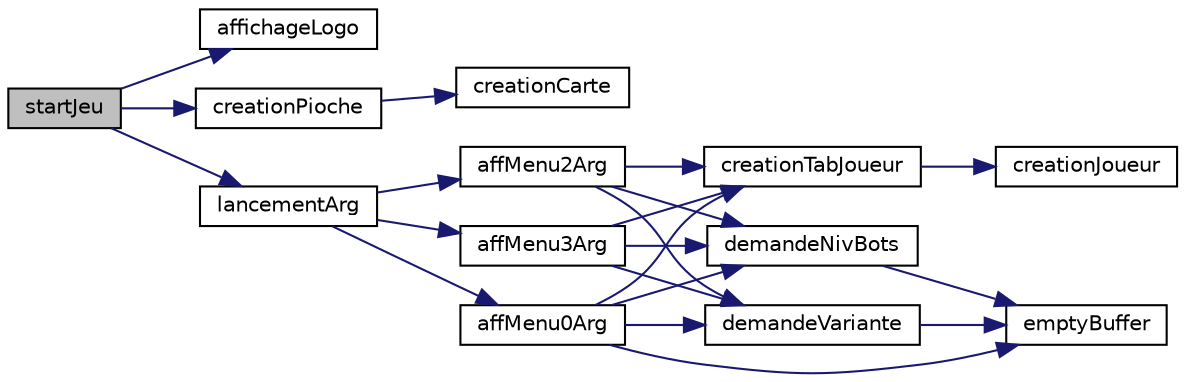 digraph "startJeu"
{
 // INTERACTIVE_SVG=YES
 // LATEX_PDF_SIZE
  edge [fontname="Helvetica",fontsize="10",labelfontname="Helvetica",labelfontsize="10"];
  node [fontname="Helvetica",fontsize="10",shape=record];
  rankdir="LR";
  Node1 [label="startJeu",height=0.2,width=0.4,color="black", fillcolor="grey75", style="filled", fontcolor="black",tooltip=": Lance le jeu avec les arguments données par le joueur"];
  Node1 -> Node2 [color="midnightblue",fontsize="10",style="solid",fontname="Helvetica"];
  Node2 [label="affichageLogo",height=0.2,width=0.4,color="black", fillcolor="white", style="filled",URL="$etienne_8c.html#a4b87905d373820e7b26d839feaa3492b",tooltip=": demande à l'utilisateur le niveau des bots"];
  Node1 -> Node3 [color="midnightblue",fontsize="10",style="solid",fontname="Helvetica"];
  Node3 [label="creationPioche",height=0.2,width=0.4,color="black", fillcolor="white", style="filled",URL="$adrien_8c.html#a174bf5fa661a2272349b29040a4dd906",tooltip=" "];
  Node3 -> Node4 [color="midnightblue",fontsize="10",style="solid",fontname="Helvetica"];
  Node4 [label="creationCarte",height=0.2,width=0.4,color="black", fillcolor="white", style="filled",URL="$adrien_8c.html#a3c1345f63103a08dbae9fd903e15eb95",tooltip=" "];
  Node1 -> Node5 [color="midnightblue",fontsize="10",style="solid",fontname="Helvetica"];
  Node5 [label="lancementArg",height=0.2,width=0.4,color="black", fillcolor="white", style="filled",URL="$etienne_8c.html#a317970f049c6f2e6b462f99649c76b60",tooltip=": demande à l'utilisateur le niveau des bots"];
  Node5 -> Node6 [color="midnightblue",fontsize="10",style="solid",fontname="Helvetica"];
  Node6 [label="affMenu0Arg",height=0.2,width=0.4,color="black", fillcolor="white", style="filled",URL="$etienne_8c.html#add191c234e4761402a10fc37c780a0dc",tooltip=": demande à l'utilisateur le niveau des bots"];
  Node6 -> Node7 [color="midnightblue",fontsize="10",style="solid",fontname="Helvetica"];
  Node7 [label="creationTabJoueur",height=0.2,width=0.4,color="black", fillcolor="white", style="filled",URL="$etienne_8c.html#a5706cf4d64afcdc6465a359cad4165c5",tooltip=": demande à l'utilisateur le niveau des bots"];
  Node7 -> Node8 [color="midnightblue",fontsize="10",style="solid",fontname="Helvetica"];
  Node8 [label="creationJoueur",height=0.2,width=0.4,color="black", fillcolor="white", style="filled",URL="$nathan_8c.html#a881e21bf9def4c848ed2c4af627429b0",tooltip=" "];
  Node6 -> Node9 [color="midnightblue",fontsize="10",style="solid",fontname="Helvetica"];
  Node9 [label="demandeNivBots",height=0.2,width=0.4,color="black", fillcolor="white", style="filled",URL="$etienne_8c.html#a865bb6392ac7abecabea1695f8d20558",tooltip=": demande à l'utilisateur le niveau des bots"];
  Node9 -> Node10 [color="midnightblue",fontsize="10",style="solid",fontname="Helvetica"];
  Node10 [label="emptyBuffer",height=0.2,width=0.4,color="black", fillcolor="white", style="filled",URL="$etienne_8c.html#ae1793ab69ec199b96bae50c64468377b",tooltip=": vide le buffer après une saisie"];
  Node6 -> Node11 [color="midnightblue",fontsize="10",style="solid",fontname="Helvetica"];
  Node11 [label="demandeVariante",height=0.2,width=0.4,color="black", fillcolor="white", style="filled",URL="$etienne_8c.html#a2bb77f3e8224bc57abc5296dcbd18b2e",tooltip=": demande à l'utilisateur le mode de jeu souhaité"];
  Node11 -> Node10 [color="midnightblue",fontsize="10",style="solid",fontname="Helvetica"];
  Node6 -> Node10 [color="midnightblue",fontsize="10",style="solid",fontname="Helvetica"];
  Node5 -> Node12 [color="midnightblue",fontsize="10",style="solid",fontname="Helvetica"];
  Node12 [label="affMenu2Arg",height=0.2,width=0.4,color="black", fillcolor="white", style="filled",URL="$etienne_8c.html#a916fd519f8a566d0aadc4244c72dbb8f",tooltip=": demande à l'utilisateur le niveau des bots"];
  Node12 -> Node7 [color="midnightblue",fontsize="10",style="solid",fontname="Helvetica"];
  Node12 -> Node9 [color="midnightblue",fontsize="10",style="solid",fontname="Helvetica"];
  Node12 -> Node11 [color="midnightblue",fontsize="10",style="solid",fontname="Helvetica"];
  Node5 -> Node13 [color="midnightblue",fontsize="10",style="solid",fontname="Helvetica"];
  Node13 [label="affMenu3Arg",height=0.2,width=0.4,color="black", fillcolor="white", style="filled",URL="$etienne_8c.html#ad4da5cc4733ebd4b260a7e09c06c7fad",tooltip=": demande à l'utilisateur le niveau des bots"];
  Node13 -> Node7 [color="midnightblue",fontsize="10",style="solid",fontname="Helvetica"];
  Node13 -> Node9 [color="midnightblue",fontsize="10",style="solid",fontname="Helvetica"];
  Node13 -> Node11 [color="midnightblue",fontsize="10",style="solid",fontname="Helvetica"];
}
